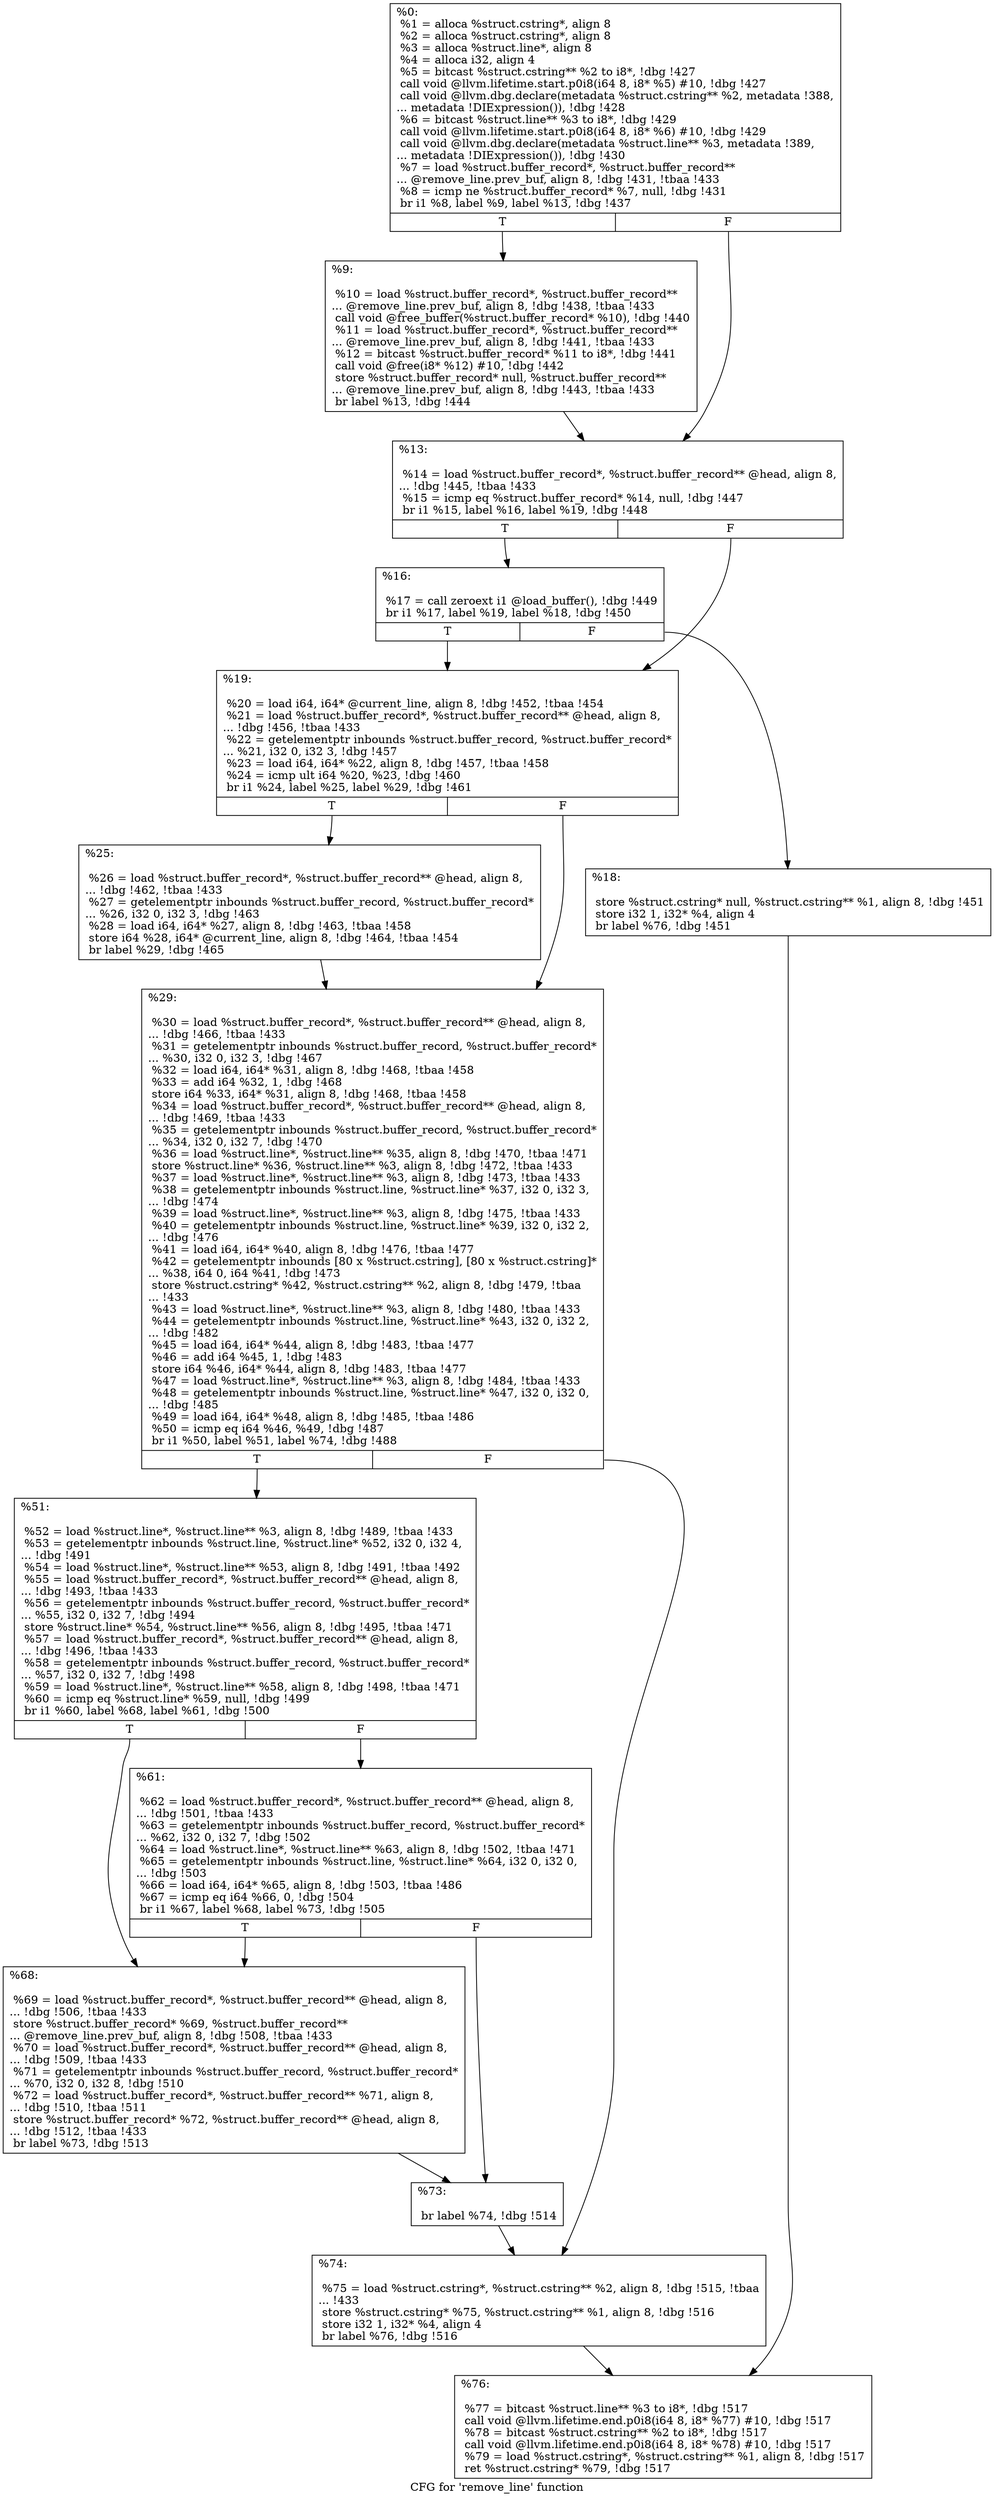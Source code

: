 digraph "CFG for 'remove_line' function" {
	label="CFG for 'remove_line' function";

	Node0x23d1950 [shape=record,label="{%0:\l  %1 = alloca %struct.cstring*, align 8\l  %2 = alloca %struct.cstring*, align 8\l  %3 = alloca %struct.line*, align 8\l  %4 = alloca i32, align 4\l  %5 = bitcast %struct.cstring** %2 to i8*, !dbg !427\l  call void @llvm.lifetime.start.p0i8(i64 8, i8* %5) #10, !dbg !427\l  call void @llvm.dbg.declare(metadata %struct.cstring** %2, metadata !388,\l... metadata !DIExpression()), !dbg !428\l  %6 = bitcast %struct.line** %3 to i8*, !dbg !429\l  call void @llvm.lifetime.start.p0i8(i64 8, i8* %6) #10, !dbg !429\l  call void @llvm.dbg.declare(metadata %struct.line** %3, metadata !389,\l... metadata !DIExpression()), !dbg !430\l  %7 = load %struct.buffer_record*, %struct.buffer_record**\l... @remove_line.prev_buf, align 8, !dbg !431, !tbaa !433\l  %8 = icmp ne %struct.buffer_record* %7, null, !dbg !431\l  br i1 %8, label %9, label %13, !dbg !437\l|{<s0>T|<s1>F}}"];
	Node0x23d1950:s0 -> Node0x23d24d0;
	Node0x23d1950:s1 -> Node0x23d2520;
	Node0x23d24d0 [shape=record,label="{%9:\l\l  %10 = load %struct.buffer_record*, %struct.buffer_record**\l... @remove_line.prev_buf, align 8, !dbg !438, !tbaa !433\l  call void @free_buffer(%struct.buffer_record* %10), !dbg !440\l  %11 = load %struct.buffer_record*, %struct.buffer_record**\l... @remove_line.prev_buf, align 8, !dbg !441, !tbaa !433\l  %12 = bitcast %struct.buffer_record* %11 to i8*, !dbg !441\l  call void @free(i8* %12) #10, !dbg !442\l  store %struct.buffer_record* null, %struct.buffer_record**\l... @remove_line.prev_buf, align 8, !dbg !443, !tbaa !433\l  br label %13, !dbg !444\l}"];
	Node0x23d24d0 -> Node0x23d2520;
	Node0x23d2520 [shape=record,label="{%13:\l\l  %14 = load %struct.buffer_record*, %struct.buffer_record** @head, align 8,\l... !dbg !445, !tbaa !433\l  %15 = icmp eq %struct.buffer_record* %14, null, !dbg !447\l  br i1 %15, label %16, label %19, !dbg !448\l|{<s0>T|<s1>F}}"];
	Node0x23d2520:s0 -> Node0x23d2570;
	Node0x23d2520:s1 -> Node0x23d2610;
	Node0x23d2570 [shape=record,label="{%16:\l\l  %17 = call zeroext i1 @load_buffer(), !dbg !449\l  br i1 %17, label %19, label %18, !dbg !450\l|{<s0>T|<s1>F}}"];
	Node0x23d2570:s0 -> Node0x23d2610;
	Node0x23d2570:s1 -> Node0x23d25c0;
	Node0x23d25c0 [shape=record,label="{%18:\l\l  store %struct.cstring* null, %struct.cstring** %1, align 8, !dbg !451\l  store i32 1, i32* %4, align 4\l  br label %76, !dbg !451\l}"];
	Node0x23d25c0 -> Node0x23d2890;
	Node0x23d2610 [shape=record,label="{%19:\l\l  %20 = load i64, i64* @current_line, align 8, !dbg !452, !tbaa !454\l  %21 = load %struct.buffer_record*, %struct.buffer_record** @head, align 8,\l... !dbg !456, !tbaa !433\l  %22 = getelementptr inbounds %struct.buffer_record, %struct.buffer_record*\l... %21, i32 0, i32 3, !dbg !457\l  %23 = load i64, i64* %22, align 8, !dbg !457, !tbaa !458\l  %24 = icmp ult i64 %20, %23, !dbg !460\l  br i1 %24, label %25, label %29, !dbg !461\l|{<s0>T|<s1>F}}"];
	Node0x23d2610:s0 -> Node0x23d2660;
	Node0x23d2610:s1 -> Node0x23d26b0;
	Node0x23d2660 [shape=record,label="{%25:\l\l  %26 = load %struct.buffer_record*, %struct.buffer_record** @head, align 8,\l... !dbg !462, !tbaa !433\l  %27 = getelementptr inbounds %struct.buffer_record, %struct.buffer_record*\l... %26, i32 0, i32 3, !dbg !463\l  %28 = load i64, i64* %27, align 8, !dbg !463, !tbaa !458\l  store i64 %28, i64* @current_line, align 8, !dbg !464, !tbaa !454\l  br label %29, !dbg !465\l}"];
	Node0x23d2660 -> Node0x23d26b0;
	Node0x23d26b0 [shape=record,label="{%29:\l\l  %30 = load %struct.buffer_record*, %struct.buffer_record** @head, align 8,\l... !dbg !466, !tbaa !433\l  %31 = getelementptr inbounds %struct.buffer_record, %struct.buffer_record*\l... %30, i32 0, i32 3, !dbg !467\l  %32 = load i64, i64* %31, align 8, !dbg !468, !tbaa !458\l  %33 = add i64 %32, 1, !dbg !468\l  store i64 %33, i64* %31, align 8, !dbg !468, !tbaa !458\l  %34 = load %struct.buffer_record*, %struct.buffer_record** @head, align 8,\l... !dbg !469, !tbaa !433\l  %35 = getelementptr inbounds %struct.buffer_record, %struct.buffer_record*\l... %34, i32 0, i32 7, !dbg !470\l  %36 = load %struct.line*, %struct.line** %35, align 8, !dbg !470, !tbaa !471\l  store %struct.line* %36, %struct.line** %3, align 8, !dbg !472, !tbaa !433\l  %37 = load %struct.line*, %struct.line** %3, align 8, !dbg !473, !tbaa !433\l  %38 = getelementptr inbounds %struct.line, %struct.line* %37, i32 0, i32 3,\l... !dbg !474\l  %39 = load %struct.line*, %struct.line** %3, align 8, !dbg !475, !tbaa !433\l  %40 = getelementptr inbounds %struct.line, %struct.line* %39, i32 0, i32 2,\l... !dbg !476\l  %41 = load i64, i64* %40, align 8, !dbg !476, !tbaa !477\l  %42 = getelementptr inbounds [80 x %struct.cstring], [80 x %struct.cstring]*\l... %38, i64 0, i64 %41, !dbg !473\l  store %struct.cstring* %42, %struct.cstring** %2, align 8, !dbg !479, !tbaa\l... !433\l  %43 = load %struct.line*, %struct.line** %3, align 8, !dbg !480, !tbaa !433\l  %44 = getelementptr inbounds %struct.line, %struct.line* %43, i32 0, i32 2,\l... !dbg !482\l  %45 = load i64, i64* %44, align 8, !dbg !483, !tbaa !477\l  %46 = add i64 %45, 1, !dbg !483\l  store i64 %46, i64* %44, align 8, !dbg !483, !tbaa !477\l  %47 = load %struct.line*, %struct.line** %3, align 8, !dbg !484, !tbaa !433\l  %48 = getelementptr inbounds %struct.line, %struct.line* %47, i32 0, i32 0,\l... !dbg !485\l  %49 = load i64, i64* %48, align 8, !dbg !485, !tbaa !486\l  %50 = icmp eq i64 %46, %49, !dbg !487\l  br i1 %50, label %51, label %74, !dbg !488\l|{<s0>T|<s1>F}}"];
	Node0x23d26b0:s0 -> Node0x23d2700;
	Node0x23d26b0:s1 -> Node0x23d2840;
	Node0x23d2700 [shape=record,label="{%51:\l\l  %52 = load %struct.line*, %struct.line** %3, align 8, !dbg !489, !tbaa !433\l  %53 = getelementptr inbounds %struct.line, %struct.line* %52, i32 0, i32 4,\l... !dbg !491\l  %54 = load %struct.line*, %struct.line** %53, align 8, !dbg !491, !tbaa !492\l  %55 = load %struct.buffer_record*, %struct.buffer_record** @head, align 8,\l... !dbg !493, !tbaa !433\l  %56 = getelementptr inbounds %struct.buffer_record, %struct.buffer_record*\l... %55, i32 0, i32 7, !dbg !494\l  store %struct.line* %54, %struct.line** %56, align 8, !dbg !495, !tbaa !471\l  %57 = load %struct.buffer_record*, %struct.buffer_record** @head, align 8,\l... !dbg !496, !tbaa !433\l  %58 = getelementptr inbounds %struct.buffer_record, %struct.buffer_record*\l... %57, i32 0, i32 7, !dbg !498\l  %59 = load %struct.line*, %struct.line** %58, align 8, !dbg !498, !tbaa !471\l  %60 = icmp eq %struct.line* %59, null, !dbg !499\l  br i1 %60, label %68, label %61, !dbg !500\l|{<s0>T|<s1>F}}"];
	Node0x23d2700:s0 -> Node0x23d27a0;
	Node0x23d2700:s1 -> Node0x23d2750;
	Node0x23d2750 [shape=record,label="{%61:\l\l  %62 = load %struct.buffer_record*, %struct.buffer_record** @head, align 8,\l... !dbg !501, !tbaa !433\l  %63 = getelementptr inbounds %struct.buffer_record, %struct.buffer_record*\l... %62, i32 0, i32 7, !dbg !502\l  %64 = load %struct.line*, %struct.line** %63, align 8, !dbg !502, !tbaa !471\l  %65 = getelementptr inbounds %struct.line, %struct.line* %64, i32 0, i32 0,\l... !dbg !503\l  %66 = load i64, i64* %65, align 8, !dbg !503, !tbaa !486\l  %67 = icmp eq i64 %66, 0, !dbg !504\l  br i1 %67, label %68, label %73, !dbg !505\l|{<s0>T|<s1>F}}"];
	Node0x23d2750:s0 -> Node0x23d27a0;
	Node0x23d2750:s1 -> Node0x23d27f0;
	Node0x23d27a0 [shape=record,label="{%68:\l\l  %69 = load %struct.buffer_record*, %struct.buffer_record** @head, align 8,\l... !dbg !506, !tbaa !433\l  store %struct.buffer_record* %69, %struct.buffer_record**\l... @remove_line.prev_buf, align 8, !dbg !508, !tbaa !433\l  %70 = load %struct.buffer_record*, %struct.buffer_record** @head, align 8,\l... !dbg !509, !tbaa !433\l  %71 = getelementptr inbounds %struct.buffer_record, %struct.buffer_record*\l... %70, i32 0, i32 8, !dbg !510\l  %72 = load %struct.buffer_record*, %struct.buffer_record** %71, align 8,\l... !dbg !510, !tbaa !511\l  store %struct.buffer_record* %72, %struct.buffer_record** @head, align 8,\l... !dbg !512, !tbaa !433\l  br label %73, !dbg !513\l}"];
	Node0x23d27a0 -> Node0x23d27f0;
	Node0x23d27f0 [shape=record,label="{%73:\l\l  br label %74, !dbg !514\l}"];
	Node0x23d27f0 -> Node0x23d2840;
	Node0x23d2840 [shape=record,label="{%74:\l\l  %75 = load %struct.cstring*, %struct.cstring** %2, align 8, !dbg !515, !tbaa\l... !433\l  store %struct.cstring* %75, %struct.cstring** %1, align 8, !dbg !516\l  store i32 1, i32* %4, align 4\l  br label %76, !dbg !516\l}"];
	Node0x23d2840 -> Node0x23d2890;
	Node0x23d2890 [shape=record,label="{%76:\l\l  %77 = bitcast %struct.line** %3 to i8*, !dbg !517\l  call void @llvm.lifetime.end.p0i8(i64 8, i8* %77) #10, !dbg !517\l  %78 = bitcast %struct.cstring** %2 to i8*, !dbg !517\l  call void @llvm.lifetime.end.p0i8(i64 8, i8* %78) #10, !dbg !517\l  %79 = load %struct.cstring*, %struct.cstring** %1, align 8, !dbg !517\l  ret %struct.cstring* %79, !dbg !517\l}"];
}
